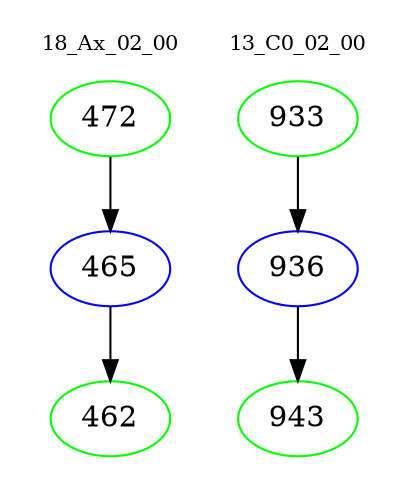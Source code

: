 digraph{
subgraph cluster_0 {
color = white
label = "18_Ax_02_00";
fontsize=10;
T0_472 [label="472", color="green"]
T0_472 -> T0_465 [color="black"]
T0_465 [label="465", color="blue"]
T0_465 -> T0_462 [color="black"]
T0_462 [label="462", color="green"]
}
subgraph cluster_1 {
color = white
label = "13_C0_02_00";
fontsize=10;
T1_933 [label="933", color="green"]
T1_933 -> T1_936 [color="black"]
T1_936 [label="936", color="blue"]
T1_936 -> T1_943 [color="black"]
T1_943 [label="943", color="green"]
}
}
